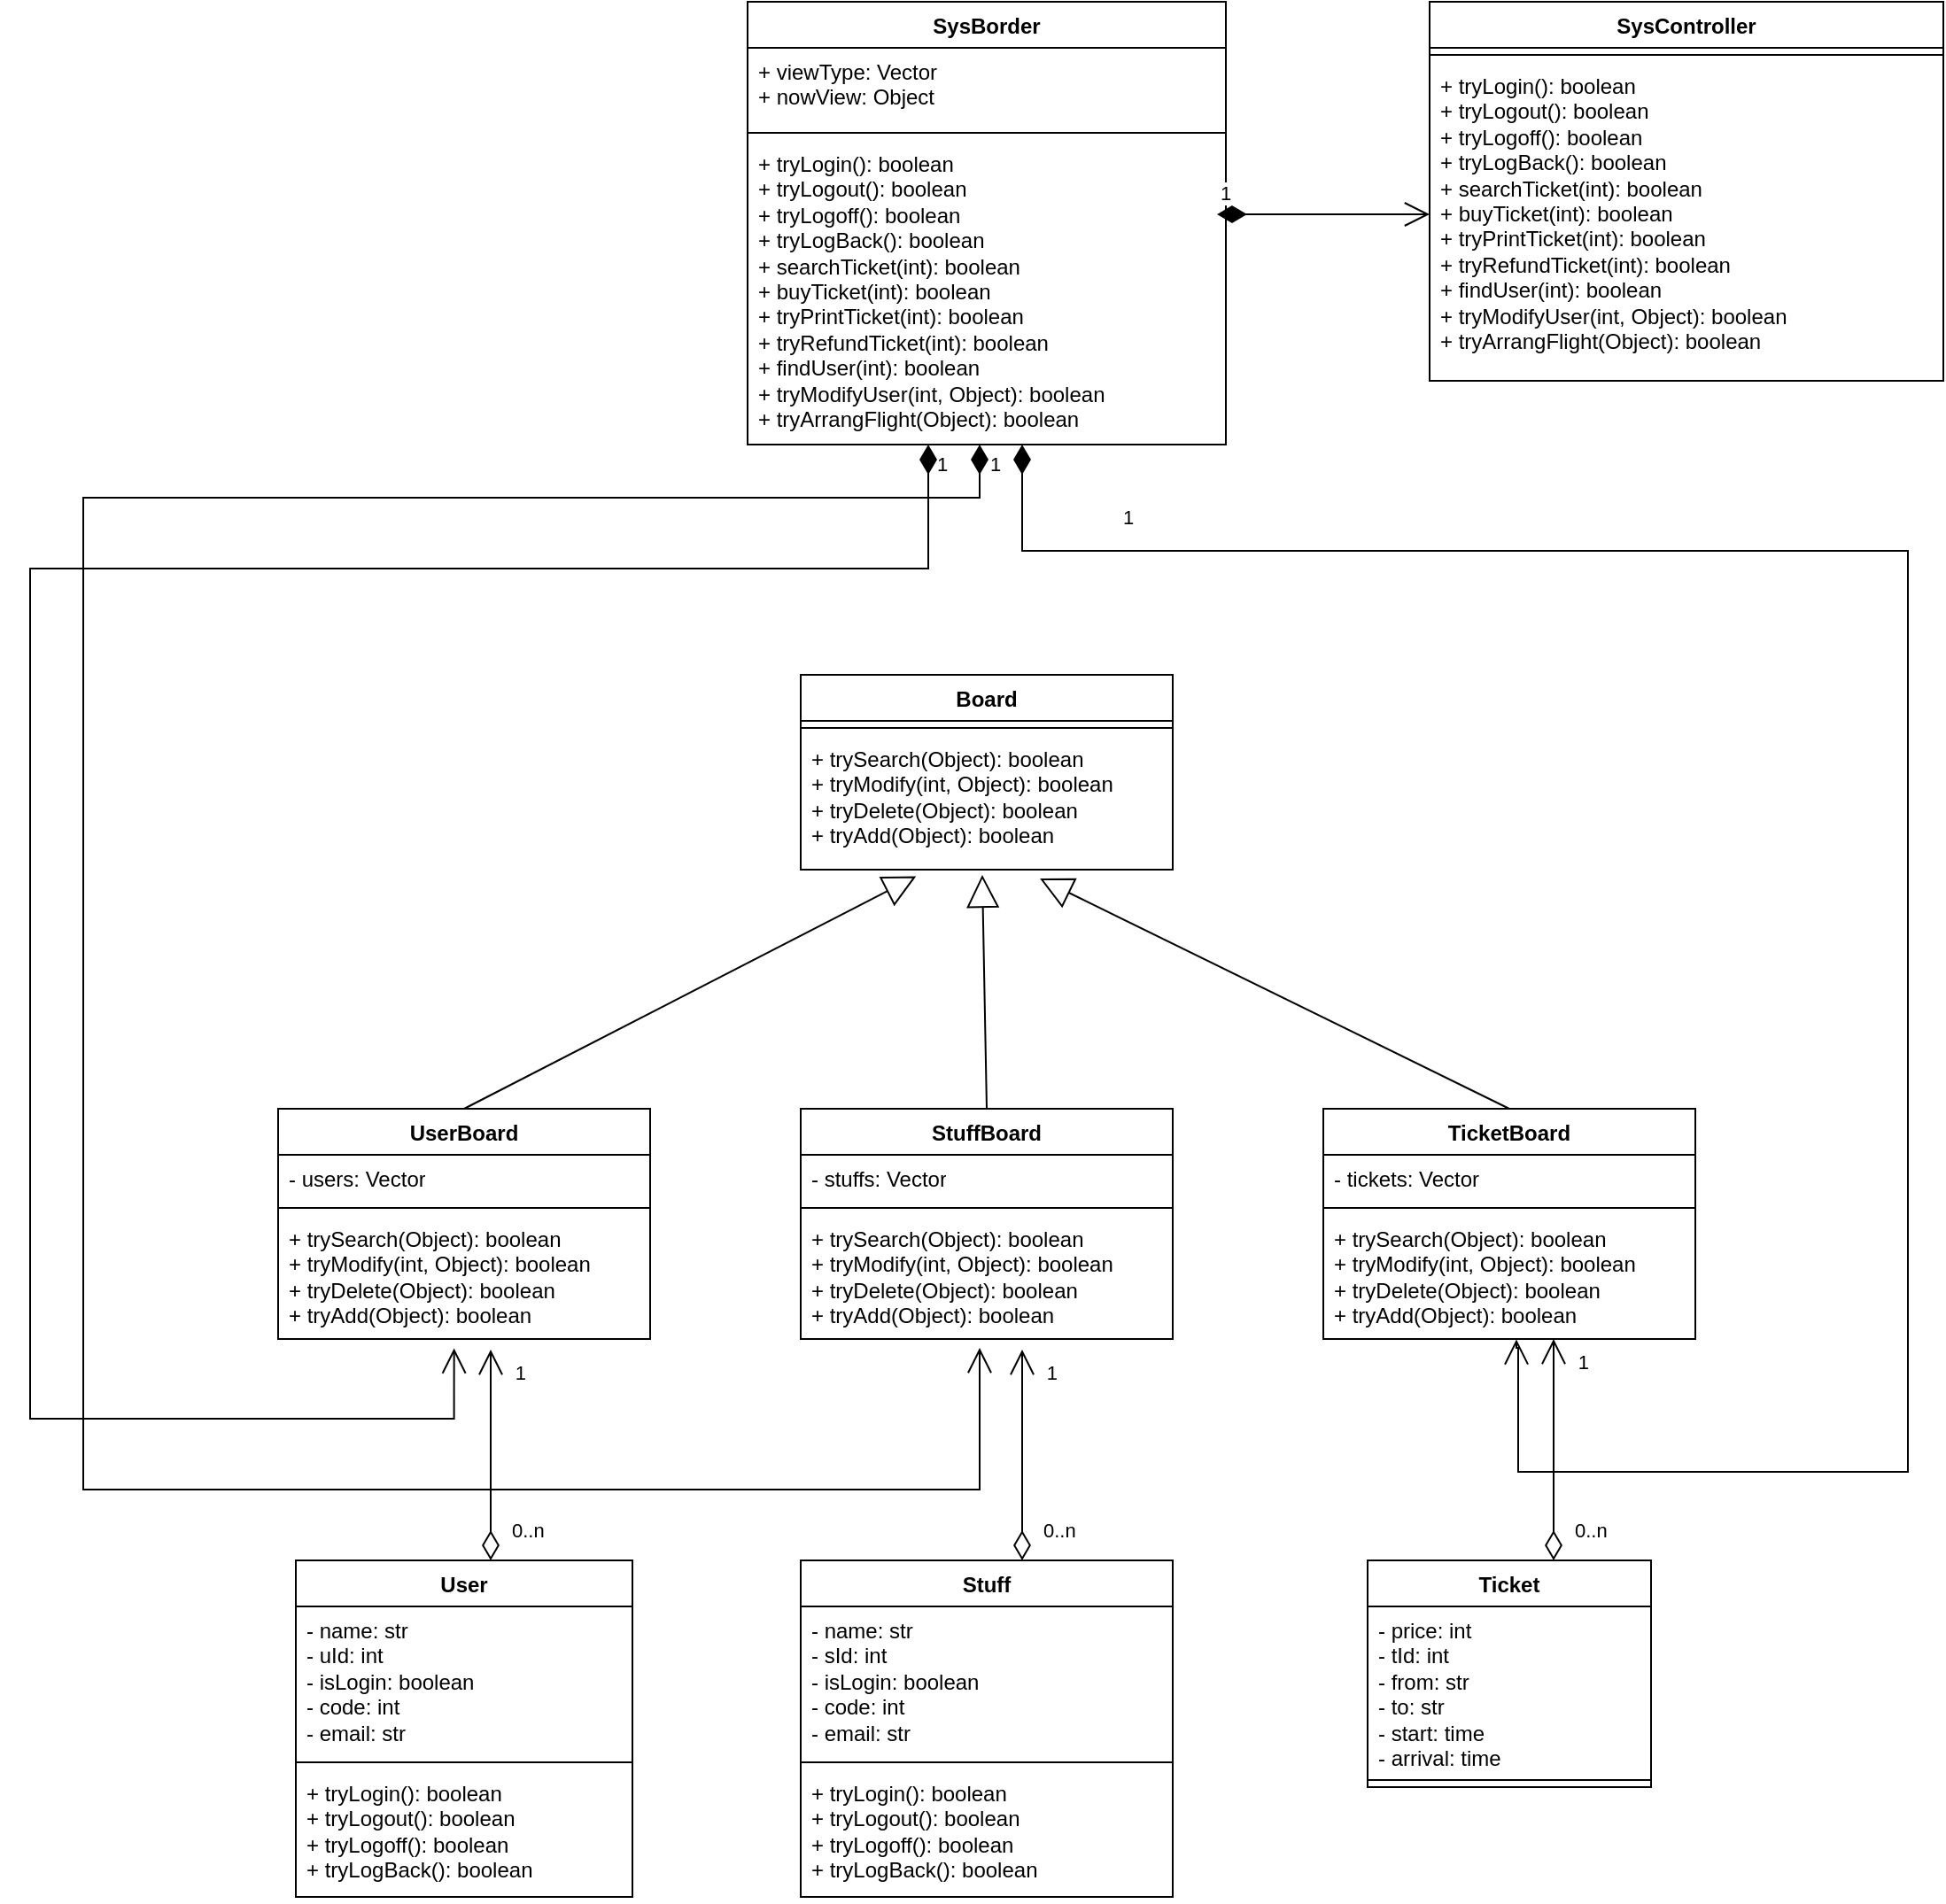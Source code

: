 <mxfile version="21.1.2" type="github">
  <diagram name="第 1 页" id="XO5GI3Yzv9Rib2C0ErpR">
    <mxGraphModel dx="2345" dy="646" grid="1" gridSize="10" guides="1" tooltips="1" connect="1" arrows="1" fold="1" page="1" pageScale="1" pageWidth="827" pageHeight="1169" math="0" shadow="0">
      <root>
        <mxCell id="0" />
        <mxCell id="1" parent="0" />
        <mxCell id="bsdE2A5zuNqLcXElaOCV-1" value="User" style="swimlane;fontStyle=1;align=center;verticalAlign=top;childLayout=stackLayout;horizontal=1;startSize=26;horizontalStack=0;resizeParent=1;resizeParentMax=0;resizeLast=0;collapsible=1;marginBottom=0;whiteSpace=wrap;html=1;" parent="1" vertex="1">
          <mxGeometry x="-170" y="1180" width="190" height="190" as="geometry">
            <mxRectangle x="110" y="160" width="70" height="30" as="alternateBounds" />
          </mxGeometry>
        </mxCell>
        <mxCell id="gCka94Ndm4vDWUy0PrJN-71" value="" style="endArrow=open;html=1;endSize=12;startArrow=diamondThin;startSize=14;startFill=0;edgeStyle=orthogonalEdgeStyle;rounded=0;" edge="1" parent="bsdE2A5zuNqLcXElaOCV-1">
          <mxGeometry relative="1" as="geometry">
            <mxPoint x="110" as="sourcePoint" />
            <mxPoint x="110" y="-119" as="targetPoint" />
            <Array as="points">
              <mxPoint x="110" y="-119" />
            </Array>
          </mxGeometry>
        </mxCell>
        <mxCell id="gCka94Ndm4vDWUy0PrJN-72" value="0..n" style="edgeLabel;resizable=0;html=1;align=left;verticalAlign=top;" connectable="0" vertex="1" parent="gCka94Ndm4vDWUy0PrJN-71">
          <mxGeometry x="-1" relative="1" as="geometry">
            <mxPoint x="10" y="-30" as="offset" />
          </mxGeometry>
        </mxCell>
        <mxCell id="gCka94Ndm4vDWUy0PrJN-73" value="1" style="edgeLabel;resizable=0;html=1;align=right;verticalAlign=top;" connectable="0" vertex="1" parent="gCka94Ndm4vDWUy0PrJN-71">
          <mxGeometry x="1" relative="1" as="geometry">
            <mxPoint x="20" as="offset" />
          </mxGeometry>
        </mxCell>
        <mxCell id="bsdE2A5zuNqLcXElaOCV-2" value="- name: str&lt;br&gt;- uId: int&lt;br&gt;- isLogin: boolean&lt;br&gt;- code: int&lt;br&gt;- email: str" style="text;strokeColor=none;fillColor=none;align=left;verticalAlign=top;spacingLeft=4;spacingRight=4;overflow=hidden;rotatable=0;points=[[0,0.5],[1,0.5]];portConstraint=eastwest;whiteSpace=wrap;html=1;" parent="bsdE2A5zuNqLcXElaOCV-1" vertex="1">
          <mxGeometry y="26" width="190" height="84" as="geometry" />
        </mxCell>
        <mxCell id="bsdE2A5zuNqLcXElaOCV-3" value="" style="line;strokeWidth=1;fillColor=none;align=left;verticalAlign=middle;spacingTop=-1;spacingLeft=3;spacingRight=3;rotatable=0;labelPosition=right;points=[];portConstraint=eastwest;strokeColor=inherit;" parent="bsdE2A5zuNqLcXElaOCV-1" vertex="1">
          <mxGeometry y="110" width="190" height="8" as="geometry" />
        </mxCell>
        <mxCell id="bsdE2A5zuNqLcXElaOCV-4" value="+ tryLogin(): boolean&lt;br&gt;+ tryLogout(): boolean&lt;br&gt;+ tryLogoff(): boolean&lt;br&gt;+ tryLogBack(): boolean&lt;br&gt;" style="text;strokeColor=none;fillColor=none;align=left;verticalAlign=top;spacingLeft=4;spacingRight=4;overflow=hidden;rotatable=0;points=[[0,0.5],[1,0.5]];portConstraint=eastwest;whiteSpace=wrap;html=1;" parent="bsdE2A5zuNqLcXElaOCV-1" vertex="1">
          <mxGeometry y="118" width="190" height="72" as="geometry" />
        </mxCell>
        <mxCell id="bsdE2A5zuNqLcXElaOCV-5" value="Ticket" style="swimlane;fontStyle=1;align=center;verticalAlign=top;childLayout=stackLayout;horizontal=1;startSize=26;horizontalStack=0;resizeParent=1;resizeParentMax=0;resizeLast=0;collapsible=1;marginBottom=0;whiteSpace=wrap;html=1;" parent="1" vertex="1">
          <mxGeometry x="435" y="1180" width="160" height="128" as="geometry" />
        </mxCell>
        <mxCell id="bsdE2A5zuNqLcXElaOCV-6" value="- price: int&lt;br&gt;- tId: int&lt;br&gt;- from: str&lt;br&gt;- to: str&lt;br&gt;- start: time&lt;br&gt;- arrival: time" style="text;strokeColor=none;fillColor=none;align=left;verticalAlign=top;spacingLeft=4;spacingRight=4;overflow=hidden;rotatable=0;points=[[0,0.5],[1,0.5]];portConstraint=eastwest;whiteSpace=wrap;html=1;" parent="bsdE2A5zuNqLcXElaOCV-5" vertex="1">
          <mxGeometry y="26" width="160" height="94" as="geometry" />
        </mxCell>
        <mxCell id="bsdE2A5zuNqLcXElaOCV-7" value="" style="line;strokeWidth=1;fillColor=none;align=left;verticalAlign=middle;spacingTop=-1;spacingLeft=3;spacingRight=3;rotatable=0;labelPosition=right;points=[];portConstraint=eastwest;strokeColor=inherit;" parent="bsdE2A5zuNqLcXElaOCV-5" vertex="1">
          <mxGeometry y="120" width="160" height="8" as="geometry" />
        </mxCell>
        <mxCell id="bsdE2A5zuNqLcXElaOCV-9" value="Stuff" style="swimlane;fontStyle=1;align=center;verticalAlign=top;childLayout=stackLayout;horizontal=1;startSize=26;horizontalStack=0;resizeParent=1;resizeParentMax=0;resizeLast=0;collapsible=1;marginBottom=0;whiteSpace=wrap;html=1;" parent="1" vertex="1">
          <mxGeometry x="115" y="1180" width="210" height="190" as="geometry" />
        </mxCell>
        <mxCell id="bsdE2A5zuNqLcXElaOCV-10" value="- name: str&lt;br&gt;- sId: int&lt;br&gt;- isLogin: boolean&lt;br&gt;- code: int&lt;br&gt;- email: str" style="text;strokeColor=none;fillColor=none;align=left;verticalAlign=top;spacingLeft=4;spacingRight=4;overflow=hidden;rotatable=0;points=[[0,0.5],[1,0.5]];portConstraint=eastwest;whiteSpace=wrap;html=1;" parent="bsdE2A5zuNqLcXElaOCV-9" vertex="1">
          <mxGeometry y="26" width="210" height="84" as="geometry" />
        </mxCell>
        <mxCell id="bsdE2A5zuNqLcXElaOCV-11" value="" style="line;strokeWidth=1;fillColor=none;align=left;verticalAlign=middle;spacingTop=-1;spacingLeft=3;spacingRight=3;rotatable=0;labelPosition=right;points=[];portConstraint=eastwest;strokeColor=inherit;" parent="bsdE2A5zuNqLcXElaOCV-9" vertex="1">
          <mxGeometry y="110" width="210" height="8" as="geometry" />
        </mxCell>
        <mxCell id="bsdE2A5zuNqLcXElaOCV-12" value="+ tryLogin(): boolean&lt;br style=&quot;border-color: var(--border-color);&quot;&gt;+ tryLogout(): boolean&lt;br style=&quot;border-color: var(--border-color);&quot;&gt;+ tryLogoff(): boolean&lt;br style=&quot;border-color: var(--border-color);&quot;&gt;+ tryLogBack(): boolean" style="text;strokeColor=none;fillColor=none;align=left;verticalAlign=top;spacingLeft=4;spacingRight=4;overflow=hidden;rotatable=0;points=[[0,0.5],[1,0.5]];portConstraint=eastwest;whiteSpace=wrap;html=1;" parent="bsdE2A5zuNqLcXElaOCV-9" vertex="1">
          <mxGeometry y="118" width="210" height="72" as="geometry" />
        </mxCell>
        <mxCell id="bsdE2A5zuNqLcXElaOCV-17" value="Board" style="swimlane;fontStyle=1;align=center;verticalAlign=top;childLayout=stackLayout;horizontal=1;startSize=26;horizontalStack=0;resizeParent=1;resizeParentMax=0;resizeLast=0;collapsible=1;marginBottom=0;whiteSpace=wrap;html=1;" parent="1" vertex="1">
          <mxGeometry x="115" y="680" width="210" height="110" as="geometry" />
        </mxCell>
        <mxCell id="bsdE2A5zuNqLcXElaOCV-19" value="" style="line;strokeWidth=1;fillColor=none;align=left;verticalAlign=middle;spacingTop=-1;spacingLeft=3;spacingRight=3;rotatable=0;labelPosition=right;points=[];portConstraint=eastwest;strokeColor=inherit;" parent="bsdE2A5zuNqLcXElaOCV-17" vertex="1">
          <mxGeometry y="26" width="210" height="8" as="geometry" />
        </mxCell>
        <mxCell id="bsdE2A5zuNqLcXElaOCV-20" value="+ trySearch(Object): boolean&lt;br&gt;+ tryModify(int, Object): boolean&lt;br&gt;+ tryDelete(Object): boolean&lt;br&gt;+ tryAdd(Object): boolean" style="text;strokeColor=none;fillColor=none;align=left;verticalAlign=top;spacingLeft=4;spacingRight=4;overflow=hidden;rotatable=0;points=[[0,0.5],[1,0.5]];portConstraint=eastwest;whiteSpace=wrap;html=1;" parent="bsdE2A5zuNqLcXElaOCV-17" vertex="1">
          <mxGeometry y="34" width="210" height="76" as="geometry" />
        </mxCell>
        <mxCell id="bsdE2A5zuNqLcXElaOCV-29" value="SysController" style="swimlane;fontStyle=1;align=center;verticalAlign=top;childLayout=stackLayout;horizontal=1;startSize=26;horizontalStack=0;resizeParent=1;resizeParentMax=0;resizeLast=0;collapsible=1;marginBottom=0;whiteSpace=wrap;html=1;" parent="1" vertex="1">
          <mxGeometry x="470" y="300" width="290" height="214" as="geometry" />
        </mxCell>
        <mxCell id="bsdE2A5zuNqLcXElaOCV-31" value="" style="line;strokeWidth=1;fillColor=none;align=left;verticalAlign=middle;spacingTop=-1;spacingLeft=3;spacingRight=3;rotatable=0;labelPosition=right;points=[];portConstraint=eastwest;strokeColor=inherit;" parent="bsdE2A5zuNqLcXElaOCV-29" vertex="1">
          <mxGeometry y="26" width="290" height="8" as="geometry" />
        </mxCell>
        <mxCell id="bsdE2A5zuNqLcXElaOCV-32" value="+ tryLogin(): boolean&lt;br style=&quot;border-color: var(--border-color);&quot;&gt;+ tryLogout(): boolean&lt;br style=&quot;border-color: var(--border-color);&quot;&gt;+ tryLogoff(): boolean&lt;br style=&quot;border-color: var(--border-color);&quot;&gt;+ tryLogBack(): boolean&lt;br style=&quot;border-color: var(--border-color);&quot;&gt;+ searchTicket(int): boolean&lt;br style=&quot;border-color: var(--border-color);&quot;&gt;+ buyTicket(int): boolean&lt;br style=&quot;border-color: var(--border-color);&quot;&gt;+ tryPrintTicket(int): boolean&lt;br style=&quot;border-color: var(--border-color);&quot;&gt;+ tryRefundTicket(int): boolean&lt;br style=&quot;border-color: var(--border-color);&quot;&gt;+ findUser(int): boolean&lt;br style=&quot;border-color: var(--border-color);&quot;&gt;+ tryModifyUser(int, Object): boolean&lt;br style=&quot;border-color: var(--border-color);&quot;&gt;+ tryArrangFlight(Object): boolean" style="text;strokeColor=none;fillColor=none;align=left;verticalAlign=top;spacingLeft=4;spacingRight=4;overflow=hidden;rotatable=0;points=[[0,0.5],[1,0.5]];portConstraint=eastwest;whiteSpace=wrap;html=1;" parent="bsdE2A5zuNqLcXElaOCV-29" vertex="1">
          <mxGeometry y="34" width="290" height="180" as="geometry" />
        </mxCell>
        <mxCell id="bsdE2A5zuNqLcXElaOCV-33" value="SysBorder" style="swimlane;fontStyle=1;align=center;verticalAlign=top;childLayout=stackLayout;horizontal=1;startSize=26;horizontalStack=0;resizeParent=1;resizeParentMax=0;resizeLast=0;collapsible=1;marginBottom=0;whiteSpace=wrap;html=1;" parent="1" vertex="1">
          <mxGeometry x="85" y="300" width="270" height="250" as="geometry" />
        </mxCell>
        <mxCell id="bsdE2A5zuNqLcXElaOCV-34" value="+ viewType: Vector&lt;br&gt;+ nowView: Object" style="text;strokeColor=none;fillColor=none;align=left;verticalAlign=top;spacingLeft=4;spacingRight=4;overflow=hidden;rotatable=0;points=[[0,0.5],[1,0.5]];portConstraint=eastwest;whiteSpace=wrap;html=1;" parent="bsdE2A5zuNqLcXElaOCV-33" vertex="1">
          <mxGeometry y="26" width="270" height="44" as="geometry" />
        </mxCell>
        <mxCell id="bsdE2A5zuNqLcXElaOCV-35" value="" style="line;strokeWidth=1;fillColor=none;align=left;verticalAlign=middle;spacingTop=-1;spacingLeft=3;spacingRight=3;rotatable=0;labelPosition=right;points=[];portConstraint=eastwest;strokeColor=inherit;" parent="bsdE2A5zuNqLcXElaOCV-33" vertex="1">
          <mxGeometry y="70" width="270" height="8" as="geometry" />
        </mxCell>
        <mxCell id="gCka94Ndm4vDWUy0PrJN-70" value="1" style="endArrow=open;html=1;endSize=12;startArrow=diamondThin;startSize=14;startFill=1;edgeStyle=orthogonalEdgeStyle;align=left;verticalAlign=bottom;rounded=0;" edge="1" parent="bsdE2A5zuNqLcXElaOCV-33">
          <mxGeometry x="-1" y="3" relative="1" as="geometry">
            <mxPoint x="265" y="120" as="sourcePoint" />
            <mxPoint x="385" y="120" as="targetPoint" />
          </mxGeometry>
        </mxCell>
        <mxCell id="bsdE2A5zuNqLcXElaOCV-36" value="+ tryLogin(): boolean&lt;br style=&quot;border-color: var(--border-color);&quot;&gt;+ tryLogout(): boolean&lt;br style=&quot;border-color: var(--border-color);&quot;&gt;+ tryLogoff(): boolean&lt;br style=&quot;border-color: var(--border-color);&quot;&gt;+ tryLogBack(): boolean&lt;br style=&quot;border-color: var(--border-color);&quot;&gt;+ searchTicket(int): boolean&lt;br style=&quot;border-color: var(--border-color);&quot;&gt;+ buyTicket(int): boolean&lt;br style=&quot;border-color: var(--border-color);&quot;&gt;+ tryPrintTicket(int): boolean&lt;br style=&quot;border-color: var(--border-color);&quot;&gt;+ tryRefundTicket(int): boolean&lt;br&gt;+ findUser(int): boolean&lt;br style=&quot;border-color: var(--border-color);&quot;&gt;+ tryModifyUser(int, Object): boolean&lt;br style=&quot;border-color: var(--border-color);&quot;&gt;+ tryArrangFlight(Object): boolean" style="text;strokeColor=none;fillColor=none;align=left;verticalAlign=top;spacingLeft=4;spacingRight=4;overflow=hidden;rotatable=0;points=[[0,0.5],[1,0.5]];portConstraint=eastwest;whiteSpace=wrap;html=1;" parent="bsdE2A5zuNqLcXElaOCV-33" vertex="1">
          <mxGeometry y="78" width="270" height="172" as="geometry" />
        </mxCell>
        <mxCell id="gCka94Ndm4vDWUy0PrJN-4" value="" style="endArrow=block;endSize=16;endFill=0;html=1;rounded=0;exitX=0.5;exitY=0;exitDx=0;exitDy=0;entryX=0.31;entryY=1.05;entryDx=0;entryDy=0;entryPerimeter=0;" edge="1" parent="1" source="gCka94Ndm4vDWUy0PrJN-44" target="bsdE2A5zuNqLcXElaOCV-20">
          <mxGeometry width="160" relative="1" as="geometry">
            <mxPoint x="100" y="925" as="sourcePoint" />
            <mxPoint x="160" y="885" as="targetPoint" />
          </mxGeometry>
        </mxCell>
        <mxCell id="gCka94Ndm4vDWUy0PrJN-41" value="" style="endArrow=block;endSize=16;endFill=0;html=1;rounded=0;exitX=0.5;exitY=0;exitDx=0;exitDy=0;entryX=0.643;entryY=1.066;entryDx=0;entryDy=0;entryPerimeter=0;" edge="1" parent="1" source="gCka94Ndm4vDWUy0PrJN-49" target="bsdE2A5zuNqLcXElaOCV-20">
          <mxGeometry width="160" relative="1" as="geometry">
            <mxPoint x="340" y="925" as="sourcePoint" />
            <mxPoint x="350" y="774" as="targetPoint" />
          </mxGeometry>
        </mxCell>
        <mxCell id="gCka94Ndm4vDWUy0PrJN-44" value="UserBoard" style="swimlane;fontStyle=1;align=center;verticalAlign=top;childLayout=stackLayout;horizontal=1;startSize=26;horizontalStack=0;resizeParent=1;resizeParentMax=0;resizeLast=0;collapsible=1;marginBottom=0;whiteSpace=wrap;html=1;" vertex="1" parent="1">
          <mxGeometry x="-180" y="925" width="210" height="130" as="geometry" />
        </mxCell>
        <mxCell id="gCka94Ndm4vDWUy0PrJN-45" value="- users: Vector" style="text;strokeColor=none;fillColor=none;align=left;verticalAlign=top;spacingLeft=4;spacingRight=4;overflow=hidden;rotatable=0;points=[[0,0.5],[1,0.5]];portConstraint=eastwest;whiteSpace=wrap;html=1;" vertex="1" parent="gCka94Ndm4vDWUy0PrJN-44">
          <mxGeometry y="26" width="210" height="26" as="geometry" />
        </mxCell>
        <mxCell id="gCka94Ndm4vDWUy0PrJN-46" value="" style="line;strokeWidth=1;fillColor=none;align=left;verticalAlign=middle;spacingTop=-1;spacingLeft=3;spacingRight=3;rotatable=0;labelPosition=right;points=[];portConstraint=eastwest;strokeColor=inherit;" vertex="1" parent="gCka94Ndm4vDWUy0PrJN-44">
          <mxGeometry y="52" width="210" height="8" as="geometry" />
        </mxCell>
        <mxCell id="gCka94Ndm4vDWUy0PrJN-47" value="+ trySearch(Object): boolean&lt;br style=&quot;border-color: var(--border-color);&quot;&gt;+ tryModify(int, Object): boolean&lt;br style=&quot;border-color: var(--border-color);&quot;&gt;+ tryDelete(Object): boolean&lt;br style=&quot;border-color: var(--border-color);&quot;&gt;+ tryAdd(Object): boolean" style="text;strokeColor=none;fillColor=none;align=left;verticalAlign=top;spacingLeft=4;spacingRight=4;overflow=hidden;rotatable=0;points=[[0,0.5],[1,0.5]];portConstraint=eastwest;whiteSpace=wrap;html=1;" vertex="1" parent="gCka94Ndm4vDWUy0PrJN-44">
          <mxGeometry y="60" width="210" height="70" as="geometry" />
        </mxCell>
        <mxCell id="gCka94Ndm4vDWUy0PrJN-49" value="TicketBoard" style="swimlane;fontStyle=1;align=center;verticalAlign=top;childLayout=stackLayout;horizontal=1;startSize=26;horizontalStack=0;resizeParent=1;resizeParentMax=0;resizeLast=0;collapsible=1;marginBottom=0;whiteSpace=wrap;html=1;" vertex="1" parent="1">
          <mxGeometry x="410" y="925" width="210" height="130" as="geometry" />
        </mxCell>
        <mxCell id="gCka94Ndm4vDWUy0PrJN-50" value="- tickets: Vector" style="text;strokeColor=none;fillColor=none;align=left;verticalAlign=top;spacingLeft=4;spacingRight=4;overflow=hidden;rotatable=0;points=[[0,0.5],[1,0.5]];portConstraint=eastwest;whiteSpace=wrap;html=1;" vertex="1" parent="gCka94Ndm4vDWUy0PrJN-49">
          <mxGeometry y="26" width="210" height="26" as="geometry" />
        </mxCell>
        <mxCell id="gCka94Ndm4vDWUy0PrJN-51" value="" style="line;strokeWidth=1;fillColor=none;align=left;verticalAlign=middle;spacingTop=-1;spacingLeft=3;spacingRight=3;rotatable=0;labelPosition=right;points=[];portConstraint=eastwest;strokeColor=inherit;" vertex="1" parent="gCka94Ndm4vDWUy0PrJN-49">
          <mxGeometry y="52" width="210" height="8" as="geometry" />
        </mxCell>
        <mxCell id="gCka94Ndm4vDWUy0PrJN-52" value="+ trySearch(Object): boolean&lt;br style=&quot;border-color: var(--border-color);&quot;&gt;+ tryModify(int, Object): boolean&lt;br style=&quot;border-color: var(--border-color);&quot;&gt;+ tryDelete(Object): boolean&lt;br style=&quot;border-color: var(--border-color);&quot;&gt;+ tryAdd(Object): boolean" style="text;strokeColor=none;fillColor=none;align=left;verticalAlign=top;spacingLeft=4;spacingRight=4;overflow=hidden;rotatable=0;points=[[0,0.5],[1,0.5]];portConstraint=eastwest;whiteSpace=wrap;html=1;" vertex="1" parent="gCka94Ndm4vDWUy0PrJN-49">
          <mxGeometry y="60" width="210" height="70" as="geometry" />
        </mxCell>
        <mxCell id="gCka94Ndm4vDWUy0PrJN-53" value="" style="endArrow=block;endSize=16;endFill=0;html=1;rounded=0;entryX=0.488;entryY=1.039;entryDx=0;entryDy=0;entryPerimeter=0;exitX=0.5;exitY=0;exitDx=0;exitDy=0;" edge="1" parent="1" source="gCka94Ndm4vDWUy0PrJN-55" target="bsdE2A5zuNqLcXElaOCV-20">
          <mxGeometry width="160" relative="1" as="geometry">
            <mxPoint x="210" y="920" as="sourcePoint" />
            <mxPoint x="475" y="829" as="targetPoint" />
          </mxGeometry>
        </mxCell>
        <mxCell id="gCka94Ndm4vDWUy0PrJN-55" value="StuffBoard" style="swimlane;fontStyle=1;align=center;verticalAlign=top;childLayout=stackLayout;horizontal=1;startSize=26;horizontalStack=0;resizeParent=1;resizeParentMax=0;resizeLast=0;collapsible=1;marginBottom=0;whiteSpace=wrap;html=1;" vertex="1" parent="1">
          <mxGeometry x="115" y="925" width="210" height="130" as="geometry" />
        </mxCell>
        <mxCell id="gCka94Ndm4vDWUy0PrJN-56" value="- stuffs: Vector" style="text;strokeColor=none;fillColor=none;align=left;verticalAlign=top;spacingLeft=4;spacingRight=4;overflow=hidden;rotatable=0;points=[[0,0.5],[1,0.5]];portConstraint=eastwest;whiteSpace=wrap;html=1;" vertex="1" parent="gCka94Ndm4vDWUy0PrJN-55">
          <mxGeometry y="26" width="210" height="26" as="geometry" />
        </mxCell>
        <mxCell id="gCka94Ndm4vDWUy0PrJN-57" value="" style="line;strokeWidth=1;fillColor=none;align=left;verticalAlign=middle;spacingTop=-1;spacingLeft=3;spacingRight=3;rotatable=0;labelPosition=right;points=[];portConstraint=eastwest;strokeColor=inherit;" vertex="1" parent="gCka94Ndm4vDWUy0PrJN-55">
          <mxGeometry y="52" width="210" height="8" as="geometry" />
        </mxCell>
        <mxCell id="gCka94Ndm4vDWUy0PrJN-58" value="+ trySearch(Object): boolean&lt;br style=&quot;border-color: var(--border-color);&quot;&gt;+ tryModify(int, Object): boolean&lt;br style=&quot;border-color: var(--border-color);&quot;&gt;+ tryDelete(Object): boolean&lt;br style=&quot;border-color: var(--border-color);&quot;&gt;+ tryAdd(Object): boolean" style="text;strokeColor=none;fillColor=none;align=left;verticalAlign=top;spacingLeft=4;spacingRight=4;overflow=hidden;rotatable=0;points=[[0,0.5],[1,0.5]];portConstraint=eastwest;whiteSpace=wrap;html=1;" vertex="1" parent="gCka94Ndm4vDWUy0PrJN-55">
          <mxGeometry y="60" width="210" height="70" as="geometry" />
        </mxCell>
        <mxCell id="gCka94Ndm4vDWUy0PrJN-63" value="1" style="endArrow=open;html=1;endSize=12;startArrow=diamondThin;startSize=14;startFill=1;edgeStyle=orthogonalEdgeStyle;align=left;verticalAlign=bottom;rounded=0;entryX=0.473;entryY=1.075;entryDx=0;entryDy=0;entryPerimeter=0;" edge="1" parent="1" target="gCka94Ndm4vDWUy0PrJN-47">
          <mxGeometry x="-0.97" y="3" relative="1" as="geometry">
            <mxPoint x="187" y="550" as="sourcePoint" />
            <mxPoint x="-80" y="1110" as="targetPoint" />
            <Array as="points">
              <mxPoint x="187" y="620" />
              <mxPoint x="-320" y="620" />
              <mxPoint x="-320" y="1100" />
              <mxPoint x="-81" y="1100" />
            </Array>
            <mxPoint as="offset" />
          </mxGeometry>
        </mxCell>
        <mxCell id="gCka94Ndm4vDWUy0PrJN-64" value="1" style="endArrow=open;html=1;endSize=12;startArrow=diamondThin;startSize=14;startFill=1;edgeStyle=orthogonalEdgeStyle;align=left;verticalAlign=bottom;rounded=0;" edge="1" parent="1">
          <mxGeometry x="-0.976" y="4" relative="1" as="geometry">
            <mxPoint x="216" y="550" as="sourcePoint" />
            <mxPoint x="216" y="1060" as="targetPoint" />
            <Array as="points">
              <mxPoint x="216" y="580" />
              <mxPoint x="-290" y="580" />
              <mxPoint x="-290" y="1140" />
              <mxPoint x="216" y="1140" />
              <mxPoint x="216" y="1100" />
            </Array>
            <mxPoint as="offset" />
          </mxGeometry>
        </mxCell>
        <mxCell id="gCka94Ndm4vDWUy0PrJN-65" value="1" style="endArrow=open;html=1;endSize=12;startArrow=diamondThin;startSize=14;startFill=1;edgeStyle=orthogonalEdgeStyle;align=left;verticalAlign=bottom;rounded=0;entryX=0.519;entryY=1.003;entryDx=0;entryDy=0;entryPerimeter=0;" edge="1" parent="1" target="gCka94Ndm4vDWUy0PrJN-52">
          <mxGeometry x="-0.833" y="10" relative="1" as="geometry">
            <mxPoint x="240" y="550" as="sourcePoint" />
            <mxPoint x="520" y="1060" as="targetPoint" />
            <Array as="points">
              <mxPoint x="240" y="610" />
              <mxPoint x="740" y="610" />
              <mxPoint x="740" y="1130" />
              <mxPoint x="520" y="1130" />
              <mxPoint x="520" y="1060" />
            </Array>
            <mxPoint as="offset" />
          </mxGeometry>
        </mxCell>
        <mxCell id="gCka94Ndm4vDWUy0PrJN-74" value="" style="endArrow=open;html=1;endSize=12;startArrow=diamondThin;startSize=14;startFill=0;edgeStyle=orthogonalEdgeStyle;rounded=0;" edge="1" parent="1">
          <mxGeometry relative="1" as="geometry">
            <mxPoint x="240" y="1180" as="sourcePoint" />
            <mxPoint x="240" y="1061" as="targetPoint" />
            <Array as="points">
              <mxPoint x="240" y="1061" />
            </Array>
          </mxGeometry>
        </mxCell>
        <mxCell id="gCka94Ndm4vDWUy0PrJN-75" value="0..n" style="edgeLabel;resizable=0;html=1;align=left;verticalAlign=top;" connectable="0" vertex="1" parent="gCka94Ndm4vDWUy0PrJN-74">
          <mxGeometry x="-1" relative="1" as="geometry">
            <mxPoint x="10" y="-30" as="offset" />
          </mxGeometry>
        </mxCell>
        <mxCell id="gCka94Ndm4vDWUy0PrJN-76" value="1" style="edgeLabel;resizable=0;html=1;align=right;verticalAlign=top;" connectable="0" vertex="1" parent="gCka94Ndm4vDWUy0PrJN-74">
          <mxGeometry x="1" relative="1" as="geometry">
            <mxPoint x="20" as="offset" />
          </mxGeometry>
        </mxCell>
        <mxCell id="gCka94Ndm4vDWUy0PrJN-77" value="" style="endArrow=open;html=1;endSize=12;startArrow=diamondThin;startSize=14;startFill=0;edgeStyle=orthogonalEdgeStyle;rounded=0;" edge="1" parent="1">
          <mxGeometry relative="1" as="geometry">
            <mxPoint x="540" y="1180" as="sourcePoint" />
            <mxPoint x="540" y="1055" as="targetPoint" />
            <Array as="points">
              <mxPoint x="540" y="1055" />
            </Array>
          </mxGeometry>
        </mxCell>
        <mxCell id="gCka94Ndm4vDWUy0PrJN-78" value="0..n" style="edgeLabel;resizable=0;html=1;align=left;verticalAlign=top;" connectable="0" vertex="1" parent="gCka94Ndm4vDWUy0PrJN-77">
          <mxGeometry x="-1" relative="1" as="geometry">
            <mxPoint x="10" y="-30" as="offset" />
          </mxGeometry>
        </mxCell>
        <mxCell id="gCka94Ndm4vDWUy0PrJN-79" value="1" style="edgeLabel;resizable=0;html=1;align=right;verticalAlign=top;" connectable="0" vertex="1" parent="gCka94Ndm4vDWUy0PrJN-77">
          <mxGeometry x="1" relative="1" as="geometry">
            <mxPoint x="20" as="offset" />
          </mxGeometry>
        </mxCell>
      </root>
    </mxGraphModel>
  </diagram>
</mxfile>
